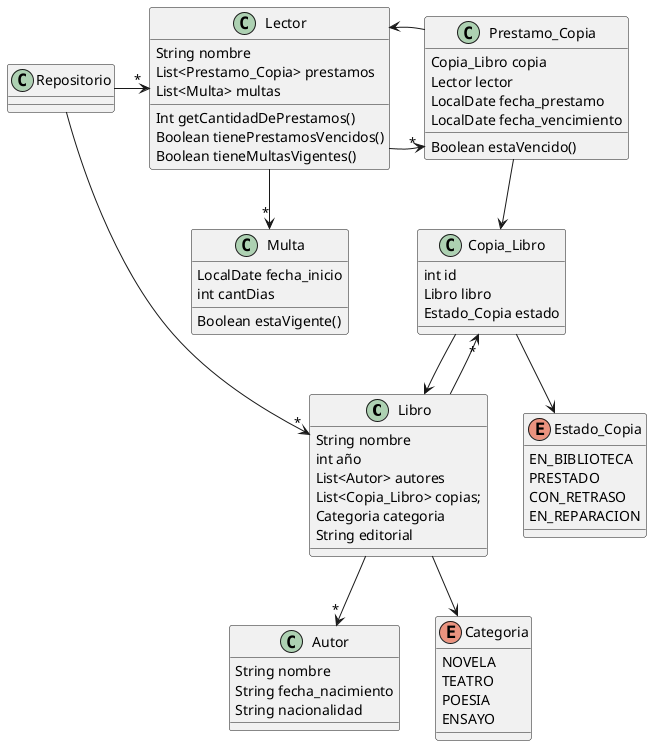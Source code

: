 @startuml
'https://plantuml.com/class-diagram

class Libro {
    String nombre
    int año
    List<Autor> autores
    List<Copia_Libro> copias;
    Categoria categoria
    String editorial

}

class Copia_Libro {
    int id
    Libro libro
    Estado_Copia estado

}
class Prestamo_Copia {
    Copia_Libro copia
    Lector lector
    LocalDate fecha_prestamo
    LocalDate fecha_vencimiento

    Boolean estaVencido()

}
class Autor {
    String nombre
    String fecha_nacimiento
    String nacionalidad
}

enum Categoria {
NOVELA
TEATRO
POESIA
ENSAYO
}
enum Estado_Copia {
EN_BIBLIOTECA
PRESTADO
CON_RETRASO
EN_REPARACION
}

class Lector{
    String nombre
    List<Prestamo_Copia> prestamos
    List<Multa> multas

    Int getCantidadDePrestamos()
    Boolean tienePrestamosVencidos()
    Boolean tieneMultasVigentes()
}
class Multa{
    LocalDate fecha_inicio
    int cantDias

    Boolean estaVigente()

}

class Repositorio{


}

Libro --> Categoria
Libro -->"*" Autor
Copia_Libro --> Estado_Copia
Copia_Libro --> Libro
Prestamo_Copia --> Copia_Libro
Lector -->"*" Multa
Libro -->"*" Copia_Libro
Lector -->"*" Prestamo_Copia
Prestamo_Copia -> Lector
Repositorio ->"*" Libro
Repositorio ->"*" Lector

@enduml